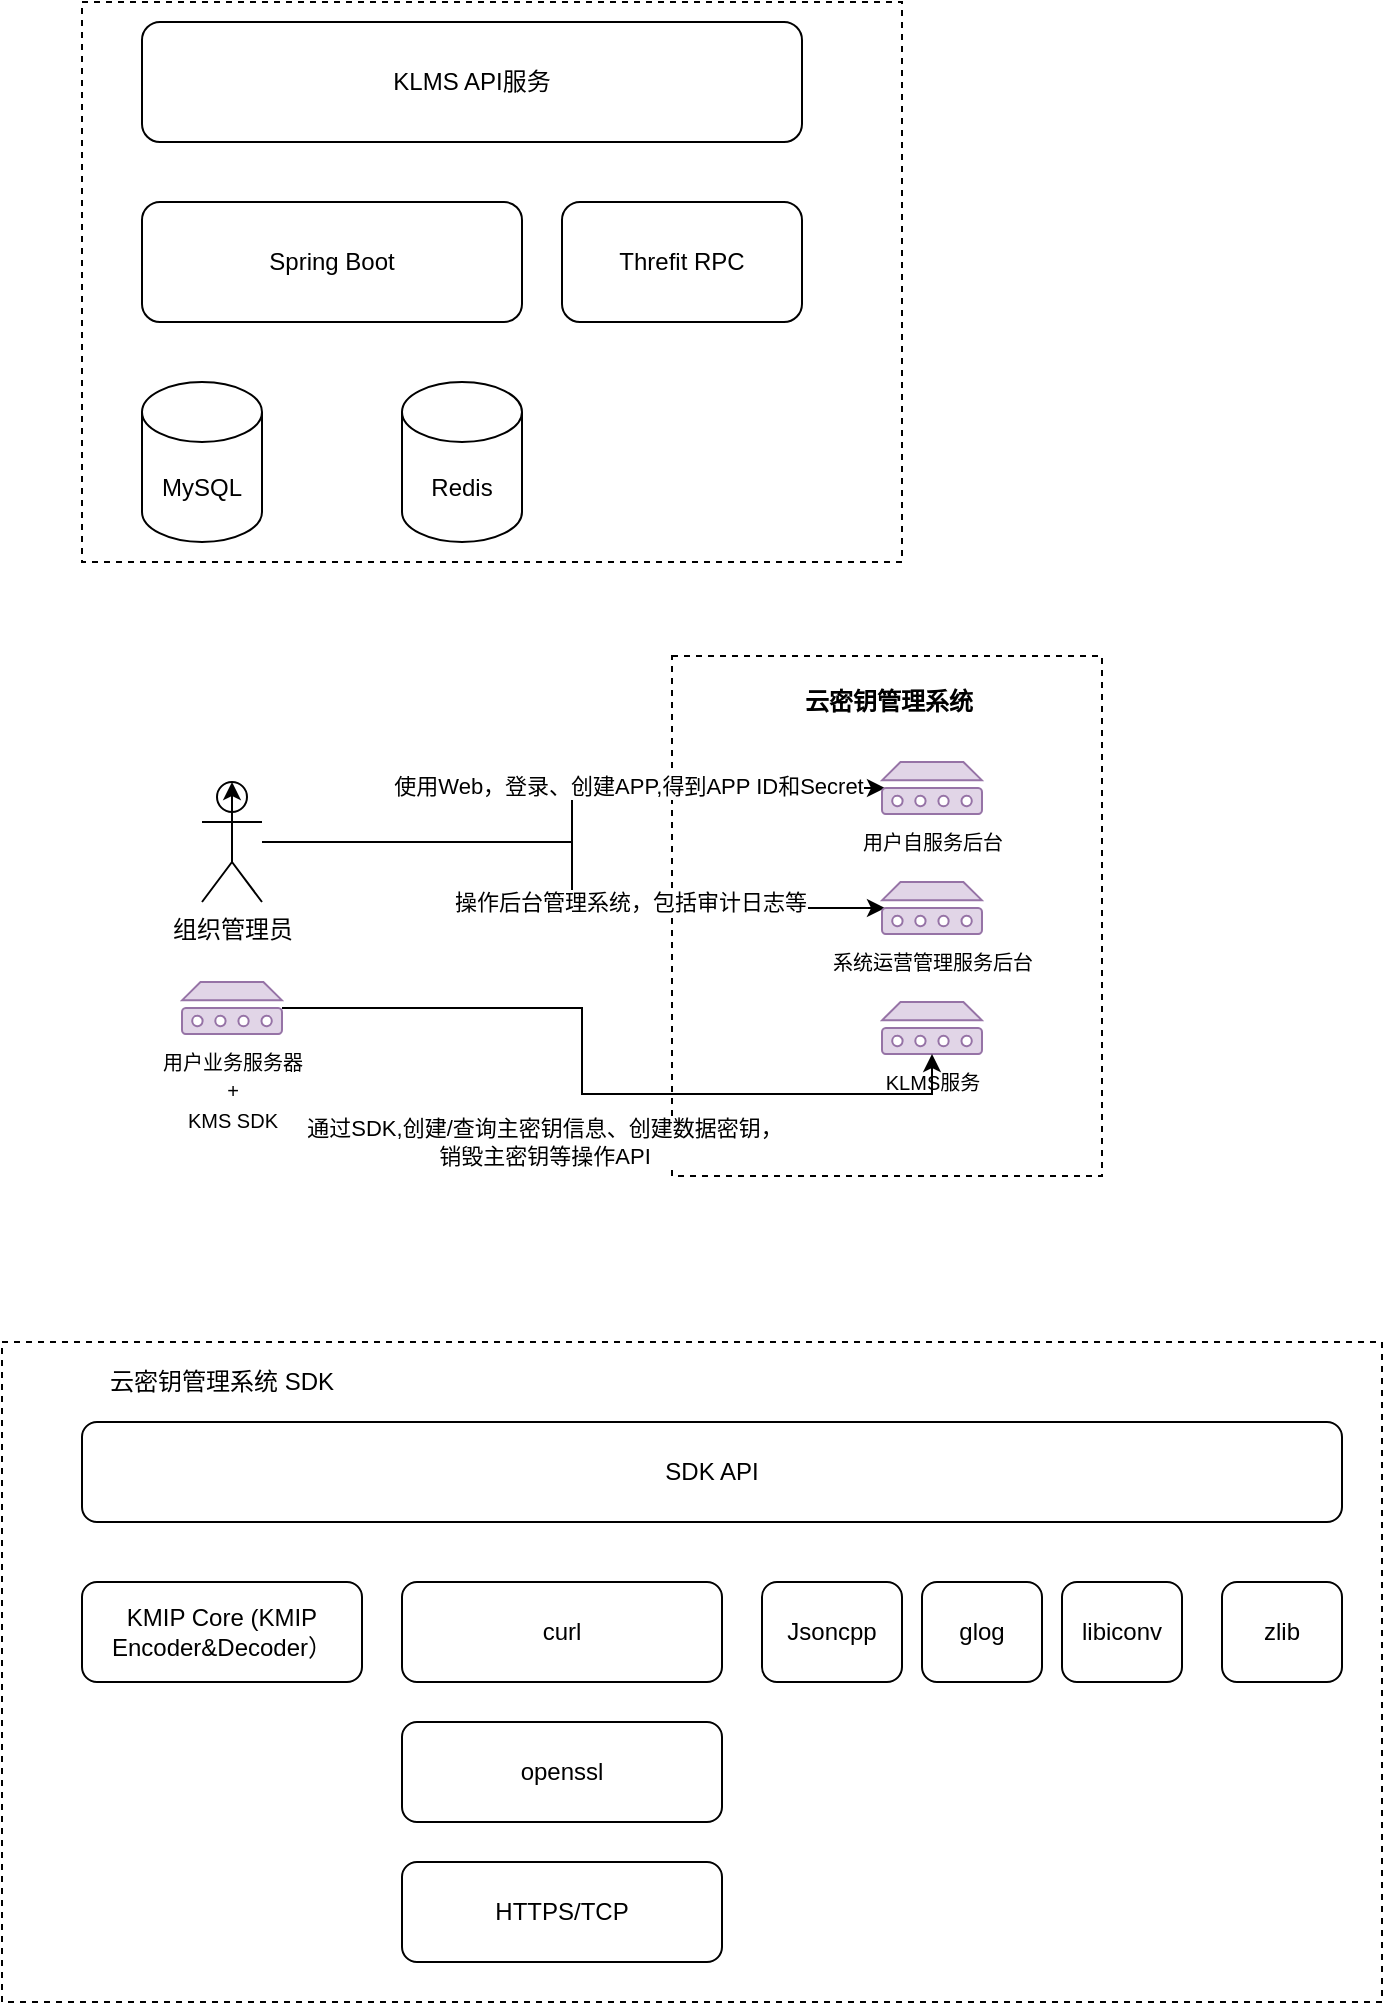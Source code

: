 <mxfile version="14.6.3" type="github">
  <diagram id="Ost19GGUzA_I3IMaP9q7" name="Page-1">
    <mxGraphModel dx="945" dy="1848" grid="1" gridSize="10" guides="1" tooltips="1" connect="1" arrows="1" fold="1" page="1" pageScale="1" pageWidth="827" pageHeight="1169" math="0" shadow="0">
      <root>
        <mxCell id="0" />
        <mxCell id="1" parent="0" />
        <mxCell id="-LMuFsVPMDTjcg5neoZX-1" value="" style="rounded=0;whiteSpace=wrap;html=1;dashed=1;" vertex="1" parent="1">
          <mxGeometry x="100" y="-240" width="690" height="330" as="geometry" />
        </mxCell>
        <mxCell id="QgCOeL-p_vlZ4WeEQOBY-24" value="" style="rounded=0;whiteSpace=wrap;html=1;dashed=1;" parent="1" vertex="1">
          <mxGeometry x="140" y="-910" width="410" height="280" as="geometry" />
        </mxCell>
        <mxCell id="QgCOeL-p_vlZ4WeEQOBY-1" value="" style="rounded=0;whiteSpace=wrap;html=1;dashed=1;" parent="1" vertex="1">
          <mxGeometry x="435" y="-583" width="215" height="260" as="geometry" />
        </mxCell>
        <mxCell id="QgCOeL-p_vlZ4WeEQOBY-2" style="edgeStyle=orthogonalEdgeStyle;rounded=0;orthogonalLoop=1;jettySize=auto;html=1;entryX=0.03;entryY=0.5;entryDx=0;entryDy=0;entryPerimeter=0;" parent="1" source="QgCOeL-p_vlZ4WeEQOBY-4" target="QgCOeL-p_vlZ4WeEQOBY-5" edge="1">
          <mxGeometry relative="1" as="geometry">
            <mxPoint x="420" y="-470" as="targetPoint" />
          </mxGeometry>
        </mxCell>
        <mxCell id="QgCOeL-p_vlZ4WeEQOBY-3" value="使用Web，登录、创建APP,得到APP ID和Secret" style="edgeLabel;html=1;align=center;verticalAlign=middle;resizable=0;points=[];" parent="QgCOeL-p_vlZ4WeEQOBY-2" vertex="1" connectable="0">
          <mxGeometry x="0.241" y="1" relative="1" as="geometry">
            <mxPoint as="offset" />
          </mxGeometry>
        </mxCell>
        <mxCell id="QgCOeL-p_vlZ4WeEQOBY-15" style="edgeStyle=orthogonalEdgeStyle;rounded=0;orthogonalLoop=1;jettySize=auto;html=1;entryX=0.03;entryY=0.5;entryDx=0;entryDy=0;entryPerimeter=0;" parent="1" source="QgCOeL-p_vlZ4WeEQOBY-4" target="QgCOeL-p_vlZ4WeEQOBY-13" edge="1">
          <mxGeometry relative="1" as="geometry" />
        </mxCell>
        <mxCell id="QgCOeL-p_vlZ4WeEQOBY-16" value="操作后台管理系统，包括审计日志等" style="edgeLabel;html=1;align=center;verticalAlign=middle;resizable=0;points=[];" parent="QgCOeL-p_vlZ4WeEQOBY-15" vertex="1" connectable="0">
          <mxGeometry x="0.26" y="3" relative="1" as="geometry">
            <mxPoint as="offset" />
          </mxGeometry>
        </mxCell>
        <mxCell id="QgCOeL-p_vlZ4WeEQOBY-4" value="组织管理员" style="shape=umlActor;verticalLabelPosition=bottom;verticalAlign=top;html=1;outlineConnect=0;" parent="1" vertex="1">
          <mxGeometry x="200" y="-520" width="30" height="60" as="geometry" />
        </mxCell>
        <mxCell id="QgCOeL-p_vlZ4WeEQOBY-5" value="&lt;font size=&quot;1&quot;&gt;用户自服务后台&lt;br&gt;&lt;/font&gt;" style="aspect=fixed;pointerEvents=1;shadow=0;dashed=0;html=1;strokeColor=#9673a6;labelPosition=center;verticalLabelPosition=bottom;verticalAlign=top;align=center;fillColor=#e1d5e7;shape=mxgraph.mscae.enterprise.device" parent="1" vertex="1">
          <mxGeometry x="540" y="-530" width="50" height="26" as="geometry" />
        </mxCell>
        <mxCell id="QgCOeL-p_vlZ4WeEQOBY-6" style="edgeStyle=orthogonalEdgeStyle;rounded=0;orthogonalLoop=1;jettySize=auto;html=1;exitX=0.5;exitY=1;exitDx=0;exitDy=0;exitPerimeter=0;" parent="1" source="QgCOeL-p_vlZ4WeEQOBY-5" target="QgCOeL-p_vlZ4WeEQOBY-5" edge="1">
          <mxGeometry relative="1" as="geometry" />
        </mxCell>
        <mxCell id="QgCOeL-p_vlZ4WeEQOBY-7" value="&lt;span style=&quot;font-size: 12px&quot;&gt;云密钥管理系统&lt;/span&gt;" style="text;strokeColor=none;fillColor=none;html=1;fontSize=24;fontStyle=1;verticalAlign=middle;align=center;dashed=1;" parent="1" vertex="1">
          <mxGeometry x="462.5" y="-584" width="160" height="40" as="geometry" />
        </mxCell>
        <mxCell id="QgCOeL-p_vlZ4WeEQOBY-8" value="&lt;font size=&quot;1&quot;&gt;KLMS服务&lt;br&gt;&lt;/font&gt;" style="aspect=fixed;pointerEvents=1;shadow=0;dashed=0;html=1;strokeColor=#9673a6;labelPosition=center;verticalLabelPosition=bottom;verticalAlign=top;align=center;fillColor=#e1d5e7;shape=mxgraph.mscae.enterprise.device" parent="1" vertex="1">
          <mxGeometry x="540" y="-410" width="50" height="26" as="geometry" />
        </mxCell>
        <mxCell id="QgCOeL-p_vlZ4WeEQOBY-9" style="edgeStyle=orthogonalEdgeStyle;rounded=0;orthogonalLoop=1;jettySize=auto;html=1;entryX=0.5;entryY=1;entryDx=0;entryDy=0;entryPerimeter=0;" parent="1" source="QgCOeL-p_vlZ4WeEQOBY-11" target="QgCOeL-p_vlZ4WeEQOBY-8" edge="1">
          <mxGeometry relative="1" as="geometry" />
        </mxCell>
        <mxCell id="QgCOeL-p_vlZ4WeEQOBY-10" value="通过SDK,创建/查询主密钥信息、创建数据密钥，&lt;br&gt;销毁主密钥等操作API" style="edgeLabel;html=1;align=center;verticalAlign=middle;resizable=0;points=[];" parent="QgCOeL-p_vlZ4WeEQOBY-9" vertex="1" connectable="0">
          <mxGeometry x="0.035" y="4" relative="1" as="geometry">
            <mxPoint x="-27" y="28" as="offset" />
          </mxGeometry>
        </mxCell>
        <mxCell id="QgCOeL-p_vlZ4WeEQOBY-11" value="&lt;font size=&quot;1&quot;&gt;用户业务服务器&lt;br&gt;+&lt;br&gt;KMS SDK&lt;br&gt;&lt;/font&gt;" style="aspect=fixed;pointerEvents=1;shadow=0;dashed=0;html=1;strokeColor=#9673a6;labelPosition=center;verticalLabelPosition=bottom;verticalAlign=top;align=center;fillColor=#e1d5e7;shape=mxgraph.mscae.enterprise.device" parent="1" vertex="1">
          <mxGeometry x="190" y="-420" width="50" height="26" as="geometry" />
        </mxCell>
        <mxCell id="QgCOeL-p_vlZ4WeEQOBY-12" style="edgeStyle=orthogonalEdgeStyle;rounded=0;orthogonalLoop=1;jettySize=auto;html=1;exitX=0.5;exitY=0.5;exitDx=0;exitDy=0;exitPerimeter=0;entryX=0.5;entryY=0;entryDx=0;entryDy=0;entryPerimeter=0;" parent="1" source="QgCOeL-p_vlZ4WeEQOBY-4" target="QgCOeL-p_vlZ4WeEQOBY-4" edge="1">
          <mxGeometry relative="1" as="geometry" />
        </mxCell>
        <mxCell id="QgCOeL-p_vlZ4WeEQOBY-13" value="&lt;font size=&quot;1&quot;&gt;系统运营管理服务后台&lt;br&gt;&lt;/font&gt;" style="aspect=fixed;pointerEvents=1;shadow=0;dashed=0;html=1;strokeColor=#9673a6;labelPosition=center;verticalLabelPosition=bottom;verticalAlign=top;align=center;fillColor=#e1d5e7;shape=mxgraph.mscae.enterprise.device" parent="1" vertex="1">
          <mxGeometry x="540" y="-470" width="50" height="26" as="geometry" />
        </mxCell>
        <mxCell id="QgCOeL-p_vlZ4WeEQOBY-18" value="Spring Boot" style="rounded=1;whiteSpace=wrap;html=1;" parent="1" vertex="1">
          <mxGeometry x="170" y="-810" width="190" height="60" as="geometry" />
        </mxCell>
        <mxCell id="QgCOeL-p_vlZ4WeEQOBY-20" value="MySQL" style="shape=cylinder3;whiteSpace=wrap;html=1;boundedLbl=1;backgroundOutline=1;size=15;" parent="1" vertex="1">
          <mxGeometry x="170" y="-720" width="60" height="80" as="geometry" />
        </mxCell>
        <mxCell id="QgCOeL-p_vlZ4WeEQOBY-21" value="Redis" style="shape=cylinder3;whiteSpace=wrap;html=1;boundedLbl=1;backgroundOutline=1;size=15;" parent="1" vertex="1">
          <mxGeometry x="300" y="-720" width="60" height="80" as="geometry" />
        </mxCell>
        <mxCell id="QgCOeL-p_vlZ4WeEQOBY-22" value="Threfit RPC" style="rounded=1;whiteSpace=wrap;html=1;" parent="1" vertex="1">
          <mxGeometry x="380" y="-810" width="120" height="60" as="geometry" />
        </mxCell>
        <mxCell id="QgCOeL-p_vlZ4WeEQOBY-23" value="KLMS API服务" style="rounded=1;whiteSpace=wrap;html=1;" parent="1" vertex="1">
          <mxGeometry x="170" y="-900" width="330" height="60" as="geometry" />
        </mxCell>
        <mxCell id="-LMuFsVPMDTjcg5neoZX-2" value="KMIP Core (KMIP Encoder&amp;amp;Decoder）" style="rounded=1;whiteSpace=wrap;html=1;" vertex="1" parent="1">
          <mxGeometry x="140" y="-120" width="140" height="50" as="geometry" />
        </mxCell>
        <mxCell id="-LMuFsVPMDTjcg5neoZX-3" value="云密钥管理系统 SDK" style="text;html=1;strokeColor=none;fillColor=none;align=center;verticalAlign=middle;whiteSpace=wrap;rounded=0;" vertex="1" parent="1">
          <mxGeometry x="110" y="-230" width="200" height="20" as="geometry" />
        </mxCell>
        <mxCell id="-LMuFsVPMDTjcg5neoZX-4" value="HTTPS/TCP" style="rounded=1;whiteSpace=wrap;html=1;" vertex="1" parent="1">
          <mxGeometry x="300" y="20" width="160" height="50" as="geometry" />
        </mxCell>
        <mxCell id="-LMuFsVPMDTjcg5neoZX-5" value="SDK API" style="rounded=1;whiteSpace=wrap;html=1;" vertex="1" parent="1">
          <mxGeometry x="140" y="-200" width="630" height="50" as="geometry" />
        </mxCell>
        <mxCell id="-LMuFsVPMDTjcg5neoZX-6" value="Jsoncpp" style="rounded=1;whiteSpace=wrap;html=1;" vertex="1" parent="1">
          <mxGeometry x="480" y="-120" width="70" height="50" as="geometry" />
        </mxCell>
        <mxCell id="-LMuFsVPMDTjcg5neoZX-7" value="curl" style="rounded=1;whiteSpace=wrap;html=1;" vertex="1" parent="1">
          <mxGeometry x="300" y="-120" width="160" height="50" as="geometry" />
        </mxCell>
        <mxCell id="-LMuFsVPMDTjcg5neoZX-8" value="openssl" style="rounded=1;whiteSpace=wrap;html=1;" vertex="1" parent="1">
          <mxGeometry x="300" y="-50" width="160" height="50" as="geometry" />
        </mxCell>
        <mxCell id="-LMuFsVPMDTjcg5neoZX-9" value="glog" style="rounded=1;whiteSpace=wrap;html=1;" vertex="1" parent="1">
          <mxGeometry x="560" y="-120" width="60" height="50" as="geometry" />
        </mxCell>
        <mxCell id="-LMuFsVPMDTjcg5neoZX-10" value="libiconv" style="rounded=1;whiteSpace=wrap;html=1;" vertex="1" parent="1">
          <mxGeometry x="630" y="-120" width="60" height="50" as="geometry" />
        </mxCell>
        <mxCell id="-LMuFsVPMDTjcg5neoZX-11" value="zlib" style="rounded=1;whiteSpace=wrap;html=1;" vertex="1" parent="1">
          <mxGeometry x="710" y="-120" width="60" height="50" as="geometry" />
        </mxCell>
      </root>
    </mxGraphModel>
  </diagram>
</mxfile>
